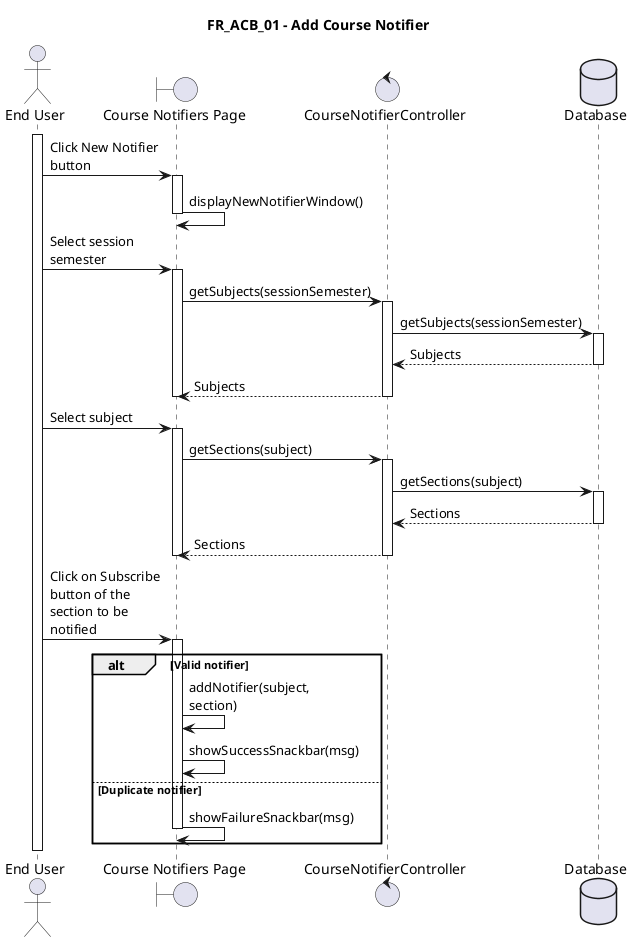 @startuml FR_ACB_01
title FR_ACB_01 - Add Course Notifier
skinparam maxMessageSize 125

actor "End User" as eu
boundary "Course Notifiers Page" as fe
control "CourseNotifierController" as ct
' entity "Timetable" as en
database "Database" as db

activate eu


eu -> fe ++ : Click New Notifier button
fe -> fe -- : displayNewNotifierWindow()

eu -> fe ++ : Select session semester
fe -> ct ++ : getSubjects(sessionSemester)
ct -> db ++ : getSubjects(sessionSemester)
return Subjects
return Subjects
deactivate fe

eu -> fe ++ : Select subject
fe -> ct ++ : getSections(subject)
ct -> db ++ : getSections(subject)
return Sections
return Sections
deactivate fe

eu -> fe ++ : Click on Subscribe button of the section to be notified

alt Valid notifier
    fe -> fe : addNotifier(subject, section)
    fe -> fe : showSuccessSnackbar(msg)
else Duplicate notifier
    fe -> fe -- : showFailureSnackbar(msg)
end


deactivate eu

@enduml